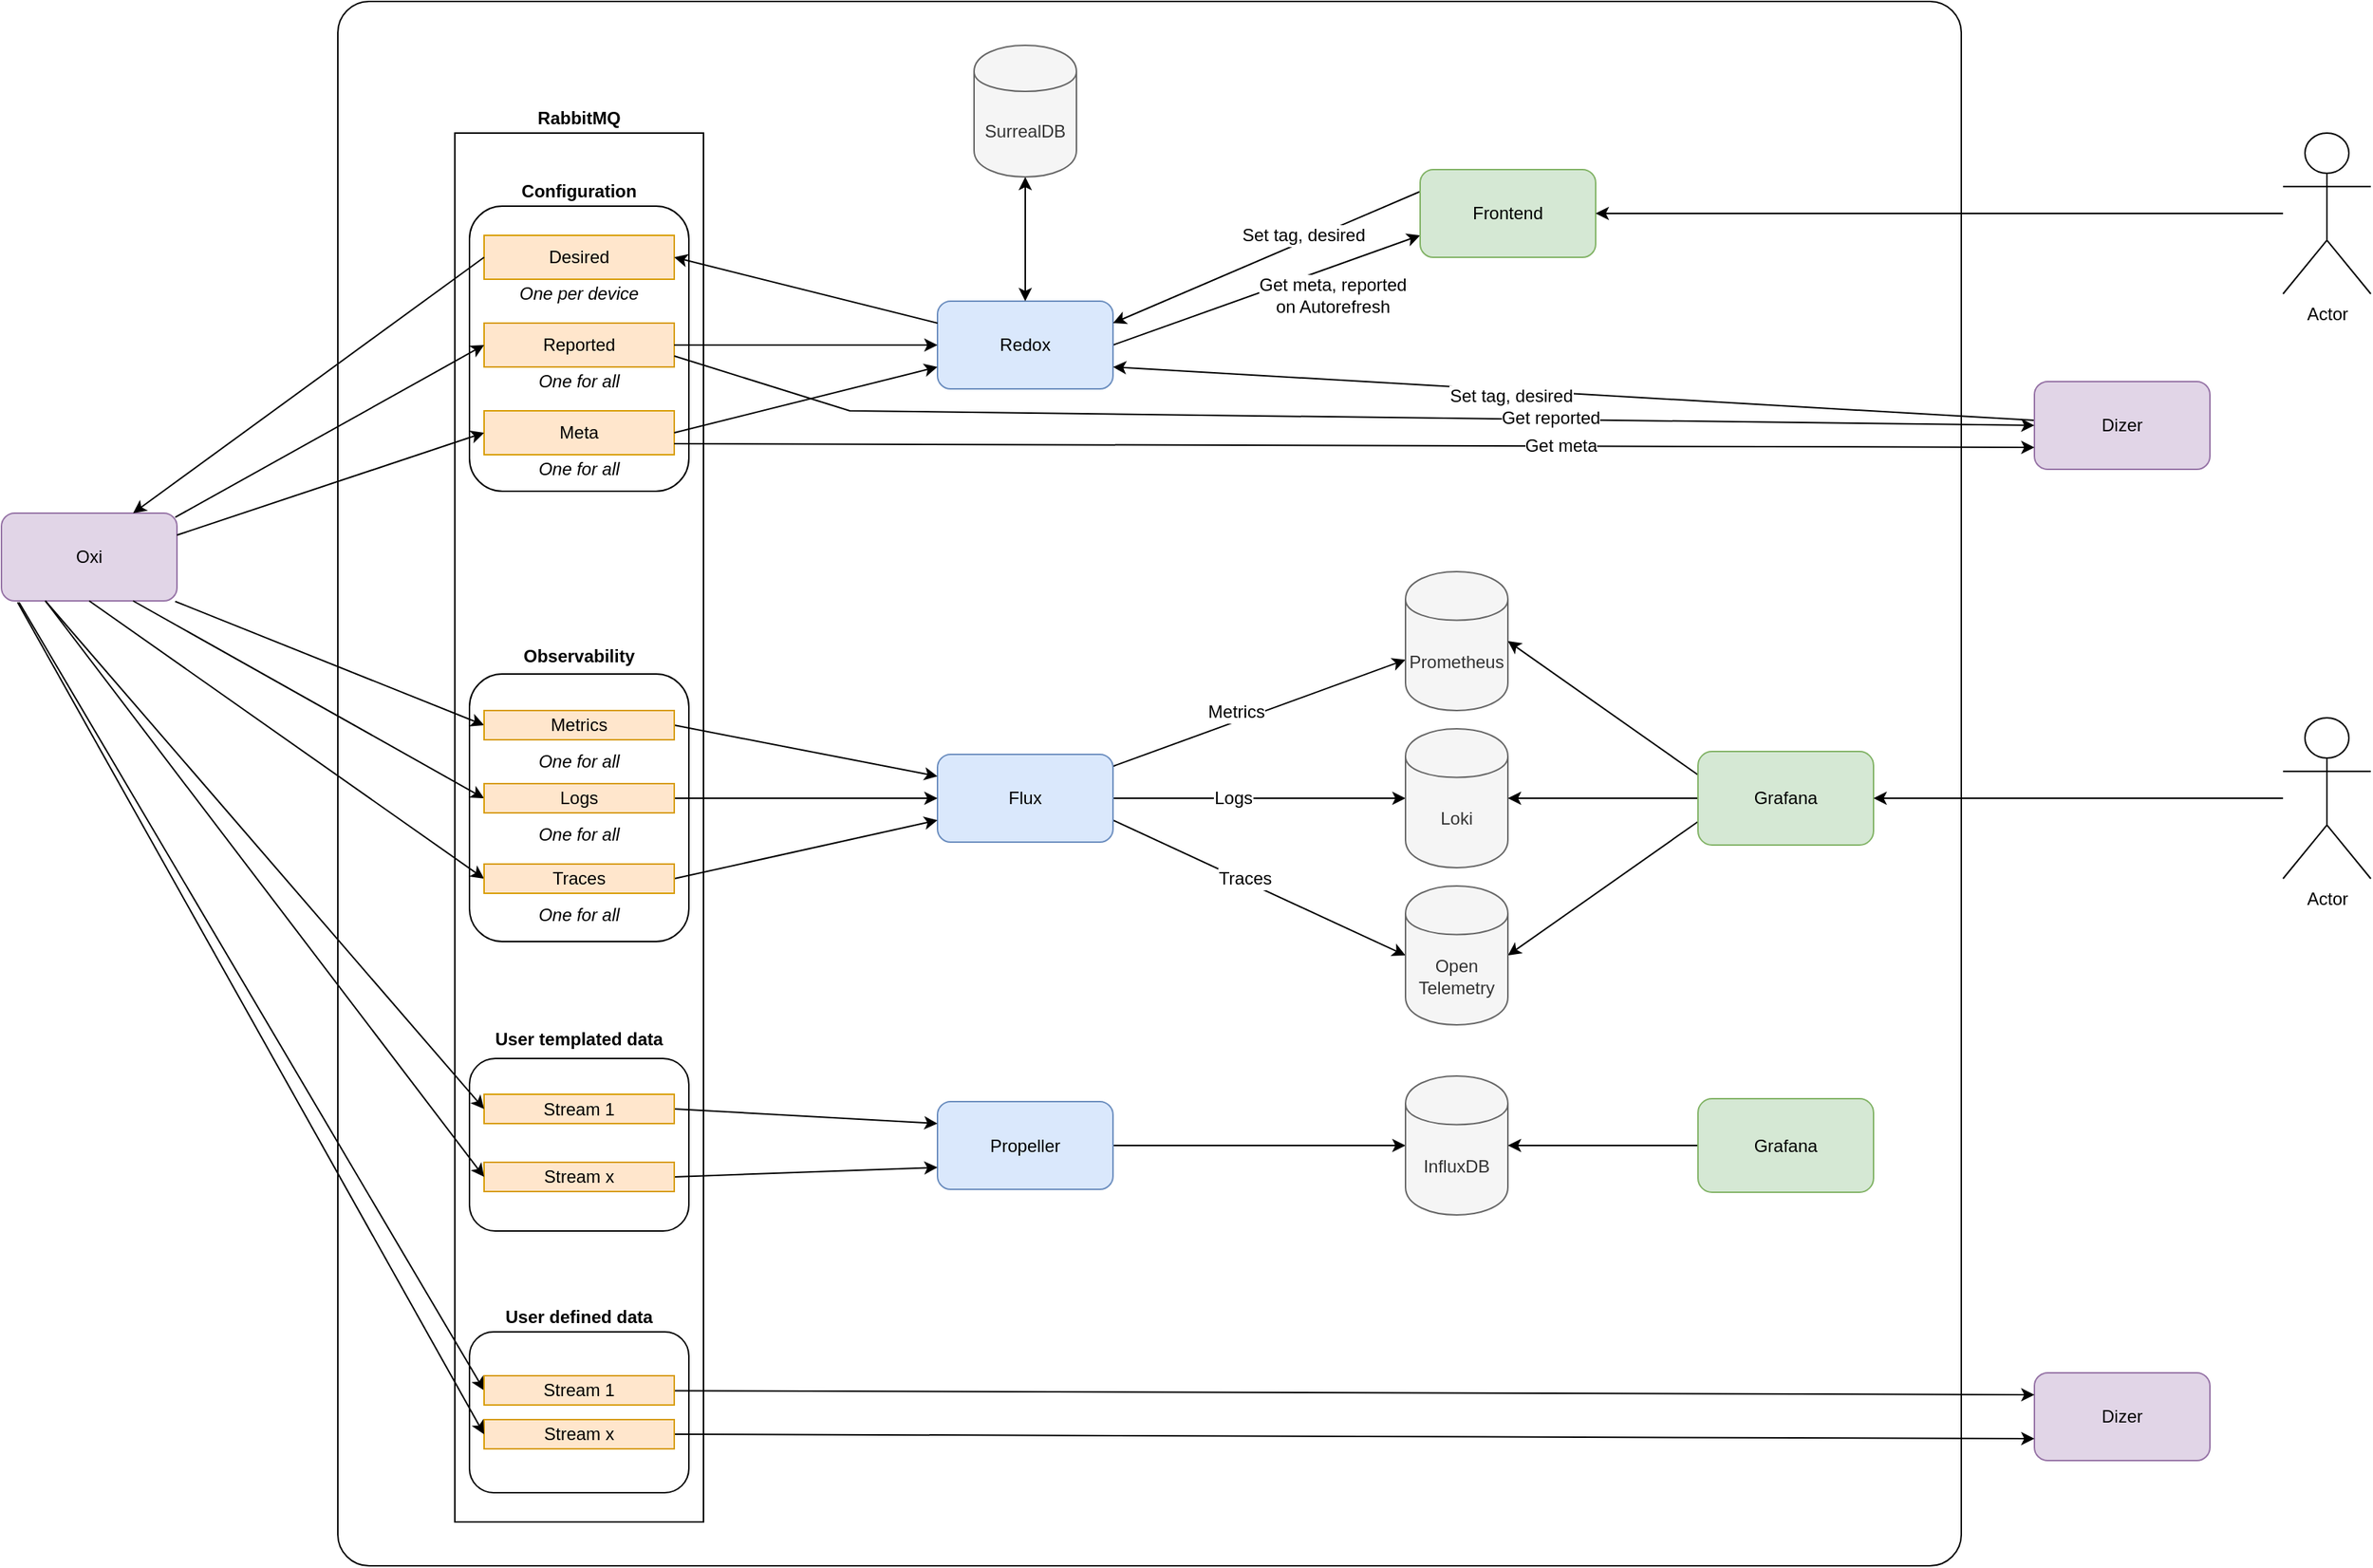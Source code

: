 <mxfile version="12.2.4" pages="1"><diagram id="x8eJD8o8SvKvfMZbxiiw" name="Page-1"><mxGraphModel dx="2643" dy="867" grid="1" gridSize="10" guides="1" tooltips="1" connect="1" arrows="1" fold="1" page="1" pageScale="1" pageWidth="850" pageHeight="1100" math="0" shadow="0"><root><mxCell id="0"/><mxCell id="1" parent="0"/><mxCell id="88" value="" style="rounded=1;whiteSpace=wrap;html=1;spacing=1;arcSize=2;" parent="1" vertex="1"><mxGeometry x="60" y="120" width="1110" height="1070" as="geometry"/></mxCell><mxCell id="53" value="" style="rounded=0;whiteSpace=wrap;html=1;fontStyle=1" parent="1" vertex="1"><mxGeometry x="140" y="210" width="170" height="950" as="geometry"/></mxCell><mxCell id="3" value="Oxi" style="rounded=1;whiteSpace=wrap;html=1;fillColor=#e1d5e7;strokeColor=#9673a6;" parent="1" vertex="1"><mxGeometry x="-170" y="470" width="120" height="60" as="geometry"/></mxCell><mxCell id="22" style="edgeStyle=none;rounded=0;orthogonalLoop=1;jettySize=auto;html=1;entryX=0;entryY=0.75;entryDx=0;entryDy=0;startArrow=none;startFill=0;endArrow=classic;endFill=1;exitX=1;exitY=0.5;exitDx=0;exitDy=0;" parent="1" source="10" target="21" edge="1"><mxGeometry relative="1" as="geometry"/></mxCell><mxCell id="27" value="Get meta, reported &lt;br&gt;on Autorefresh" style="text;html=1;resizable=0;points=[];align=center;verticalAlign=middle;labelBackgroundColor=#ffffff;" parent="22" vertex="1" connectable="0"><mxGeometry x="-0.357" y="-2" relative="1" as="geometry"><mxPoint x="81.5" y="-12.5" as="offset"/></mxGeometry></mxCell><mxCell id="10" value="Redox" style="rounded=1;whiteSpace=wrap;html=1;fillColor=#dae8fc;strokeColor=#6c8ebf;" parent="1" vertex="1"><mxGeometry x="470" y="325" width="120" height="60" as="geometry"/></mxCell><mxCell id="20" style="edgeStyle=none;rounded=0;orthogonalLoop=1;jettySize=auto;html=1;startArrow=classic;startFill=1;endArrow=classic;endFill=1;" parent="1" source="17" target="10" edge="1"><mxGeometry relative="1" as="geometry"/></mxCell><mxCell id="17" value="SurrealDB" style="shape=cylinder;whiteSpace=wrap;html=1;boundedLbl=1;backgroundOutline=1;fillColor=#f5f5f5;strokeColor=#666666;fontColor=#333333;" parent="1" vertex="1"><mxGeometry x="495" y="150" width="70" height="90" as="geometry"/></mxCell><mxCell id="24" style="edgeStyle=none;rounded=0;orthogonalLoop=1;jettySize=auto;html=1;exitX=0;exitY=0.25;exitDx=0;exitDy=0;entryX=1;entryY=0.25;entryDx=0;entryDy=0;startArrow=none;startFill=0;endArrow=classic;endFill=1;" parent="1" source="21" target="10" edge="1"><mxGeometry relative="1" as="geometry"/></mxCell><mxCell id="26" value="Set tag, desired" style="text;html=1;resizable=0;points=[];align=center;verticalAlign=middle;labelBackgroundColor=#ffffff;" parent="24" vertex="1" connectable="0"><mxGeometry x="0.115" y="-4" relative="1" as="geometry"><mxPoint x="38.5" y="-16.5" as="offset"/></mxGeometry></mxCell><mxCell id="21" value="Frontend" style="rounded=1;whiteSpace=wrap;html=1;fillColor=#d5e8d4;strokeColor=#82b366;" parent="1" vertex="1"><mxGeometry x="800" y="235" width="120" height="60" as="geometry"/></mxCell><mxCell id="25" style="edgeStyle=none;rounded=0;orthogonalLoop=1;jettySize=auto;html=1;entryX=1;entryY=0.75;entryDx=0;entryDy=0;startArrow=none;startFill=0;endArrow=classic;endFill=1;" parent="1" source="23" target="10" edge="1"><mxGeometry relative="1" as="geometry"/></mxCell><mxCell id="28" value="Set tag, desired" style="text;html=1;resizable=0;points=[];align=center;verticalAlign=middle;labelBackgroundColor=#ffffff;" parent="25" vertex="1" connectable="0"><mxGeometry x="0.137" y="4" relative="1" as="geometry"><mxPoint as="offset"/></mxGeometry></mxCell><mxCell id="23" value="Dizer" style="rounded=1;whiteSpace=wrap;html=1;fillColor=#e1d5e7;strokeColor=#9673a6;" parent="1" vertex="1"><mxGeometry x="1220" y="380" width="120" height="60" as="geometry"/></mxCell><mxCell id="46" style="edgeStyle=none;rounded=0;orthogonalLoop=1;jettySize=auto;html=1;startArrow=none;startFill=0;endArrow=classic;endFill=1;" parent="1" source="39" target="44" edge="1"><mxGeometry relative="1" as="geometry"/></mxCell><mxCell id="49" value="Metrics" style="text;html=1;resizable=0;points=[];align=center;verticalAlign=middle;labelBackgroundColor=#ffffff;" parent="46" vertex="1" connectable="0"><mxGeometry x="-0.14" y="6" relative="1" as="geometry"><mxPoint as="offset"/></mxGeometry></mxCell><mxCell id="47" style="edgeStyle=none;rounded=0;orthogonalLoop=1;jettySize=auto;html=1;exitX=1;exitY=0.5;exitDx=0;exitDy=0;entryX=0;entryY=0.5;entryDx=0;entryDy=0;startArrow=none;startFill=0;endArrow=classic;endFill=1;" parent="1" source="39" target="45" edge="1"><mxGeometry relative="1" as="geometry"/></mxCell><mxCell id="48" value="Logs" style="text;html=1;resizable=0;points=[];align=center;verticalAlign=middle;labelBackgroundColor=#ffffff;" parent="47" vertex="1" connectable="0"><mxGeometry x="-0.185" y="-4" relative="1" as="geometry"><mxPoint y="-4" as="offset"/></mxGeometry></mxCell><mxCell id="74" style="edgeStyle=none;rounded=0;orthogonalLoop=1;jettySize=auto;html=1;exitX=1;exitY=0.75;exitDx=0;exitDy=0;entryX=0;entryY=0.5;entryDx=0;entryDy=0;" parent="1" source="39" target="73" edge="1"><mxGeometry relative="1" as="geometry"/></mxCell><mxCell id="93" value="Traces" style="text;html=1;resizable=0;points=[];align=center;verticalAlign=middle;labelBackgroundColor=#ffffff;" parent="74" vertex="1" connectable="0"><mxGeometry x="-0.269" y="2" relative="1" as="geometry"><mxPoint x="15.5" y="8" as="offset"/></mxGeometry></mxCell><mxCell id="39" value="Flux" style="rounded=1;whiteSpace=wrap;html=1;fillColor=#dae8fc;strokeColor=#6c8ebf;" parent="1" vertex="1"><mxGeometry x="470" y="635" width="120" height="60" as="geometry"/></mxCell><mxCell id="44" value="Prometheus" style="shape=cylinder;whiteSpace=wrap;html=1;boundedLbl=1;backgroundOutline=1;fillColor=#f5f5f5;strokeColor=#666666;fontColor=#333333;" parent="1" vertex="1"><mxGeometry x="790" y="510" width="70" height="95" as="geometry"/></mxCell><mxCell id="45" value="Loki" style="shape=cylinder;whiteSpace=wrap;html=1;boundedLbl=1;backgroundOutline=1;fillColor=#f5f5f5;strokeColor=#666666;fontColor=#333333;" parent="1" vertex="1"><mxGeometry x="790" y="617.5" width="70" height="95" as="geometry"/></mxCell><mxCell id="51" style="edgeStyle=none;rounded=0;orthogonalLoop=1;jettySize=auto;html=1;exitX=0;exitY=0.25;exitDx=0;exitDy=0;entryX=1;entryY=0.5;entryDx=0;entryDy=0;startArrow=none;startFill=0;endArrow=classic;endFill=1;" parent="1" source="50" target="44" edge="1"><mxGeometry relative="1" as="geometry"/></mxCell><mxCell id="52" style="edgeStyle=none;rounded=0;orthogonalLoop=1;jettySize=auto;html=1;exitX=0;exitY=0.5;exitDx=0;exitDy=0;entryX=1;entryY=0.5;entryDx=0;entryDy=0;startArrow=none;startFill=0;endArrow=classic;endFill=1;" parent="1" source="50" target="45" edge="1"><mxGeometry relative="1" as="geometry"/></mxCell><mxCell id="75" style="edgeStyle=none;rounded=0;orthogonalLoop=1;jettySize=auto;html=1;exitX=0;exitY=0.75;exitDx=0;exitDy=0;entryX=1;entryY=0.5;entryDx=0;entryDy=0;" parent="1" source="50" target="73" edge="1"><mxGeometry relative="1" as="geometry"/></mxCell><mxCell id="50" value="Grafana" style="rounded=1;whiteSpace=wrap;html=1;fillColor=#d5e8d4;strokeColor=#82b366;" parent="1" vertex="1"><mxGeometry x="990" y="633" width="120" height="64" as="geometry"/></mxCell><mxCell id="61" style="edgeStyle=orthogonalEdgeStyle;rounded=0;orthogonalLoop=1;jettySize=auto;html=1;" parent="1" source="60" target="21" edge="1"><mxGeometry relative="1" as="geometry"/></mxCell><mxCell id="60" value="Actor" style="shape=umlActor;verticalLabelPosition=bottom;labelBackgroundColor=#ffffff;verticalAlign=top;html=1;outlineConnect=0;" parent="1" vertex="1"><mxGeometry x="1390" y="210" width="60" height="110" as="geometry"/></mxCell><mxCell id="62" value="Dizer" style="rounded=1;whiteSpace=wrap;html=1;fillColor=#e1d5e7;strokeColor=#9673a6;" parent="1" vertex="1"><mxGeometry x="1220" y="1058" width="120" height="60" as="geometry"/></mxCell><mxCell id="73" value="Open&lt;br&gt;Telemetry" style="shape=cylinder;whiteSpace=wrap;html=1;boundedLbl=1;backgroundOutline=1;fillColor=#f5f5f5;strokeColor=#666666;fontColor=#333333;" parent="1" vertex="1"><mxGeometry x="790" y="725" width="70" height="95" as="geometry"/></mxCell><mxCell id="76" value="&lt;b&gt;RabbitMQ&lt;/b&gt;" style="text;html=1;strokeColor=none;fillColor=none;align=center;verticalAlign=middle;whiteSpace=wrap;rounded=0;" parent="1" vertex="1"><mxGeometry x="140" y="190" width="170" height="20" as="geometry"/></mxCell><mxCell id="78" value="" style="rounded=1;whiteSpace=wrap;html=1;" parent="1" vertex="1"><mxGeometry x="150" y="260" width="150" height="195" as="geometry"/></mxCell><mxCell id="4" value="Desired" style="rounded=0;whiteSpace=wrap;html=1;fillColor=#ffe6cc;strokeColor=#d79b00;" parent="1" vertex="1"><mxGeometry x="160" y="280" width="130" height="30" as="geometry"/></mxCell><mxCell id="5" value="Reported" style="rounded=0;whiteSpace=wrap;html=1;fillColor=#ffe6cc;strokeColor=#d79b00;" parent="1" vertex="1"><mxGeometry x="160" y="340" width="130" height="30" as="geometry"/></mxCell><mxCell id="6" value="Meta" style="rounded=0;whiteSpace=wrap;html=1;fillColor=#ffe6cc;strokeColor=#d79b00;" parent="1" vertex="1"><mxGeometry x="160" y="400" width="130" height="30" as="geometry"/></mxCell><mxCell id="57" value="&lt;i&gt;One for all&lt;/i&gt;" style="text;html=1;strokeColor=none;fillColor=none;align=center;verticalAlign=middle;whiteSpace=wrap;rounded=0;" parent="1" vertex="1"><mxGeometry x="160" y="430" width="130" height="20" as="geometry"/></mxCell><mxCell id="58" value="&lt;i&gt;One for all&lt;/i&gt;" style="text;html=1;strokeColor=none;fillColor=none;align=center;verticalAlign=middle;whiteSpace=wrap;rounded=0;" parent="1" vertex="1"><mxGeometry x="160" y="370" width="130" height="20" as="geometry"/></mxCell><mxCell id="59" value="&lt;i&gt;One per device&lt;/i&gt;" style="text;html=1;strokeColor=none;fillColor=none;align=center;verticalAlign=middle;whiteSpace=wrap;rounded=0;" parent="1" vertex="1"><mxGeometry x="160" y="310" width="130" height="20" as="geometry"/></mxCell><mxCell id="7" style="rounded=0;orthogonalLoop=1;jettySize=auto;html=1;entryX=0;entryY=0.5;entryDx=0;entryDy=0;startArrow=classic;startFill=1;endArrow=none;endFill=0;exitX=0.75;exitY=0;exitDx=0;exitDy=0;" parent="1" source="3" target="4" edge="1"><mxGeometry relative="1" as="geometry"/></mxCell><mxCell id="8" style="rounded=0;orthogonalLoop=1;jettySize=auto;html=1;entryX=0;entryY=0.5;entryDx=0;entryDy=0;exitX=0.99;exitY=0.047;exitDx=0;exitDy=0;exitPerimeter=0;" parent="1" source="3" target="5" edge="1"><mxGeometry relative="1" as="geometry"/></mxCell><mxCell id="9" style="rounded=0;orthogonalLoop=1;jettySize=auto;html=1;entryX=0;entryY=0.5;entryDx=0;entryDy=0;exitX=1;exitY=0.25;exitDx=0;exitDy=0;" parent="1" source="3" target="6" edge="1"><mxGeometry relative="1" as="geometry"/></mxCell><mxCell id="13" style="edgeStyle=none;rounded=0;orthogonalLoop=1;jettySize=auto;html=1;startArrow=none;startFill=0;endArrow=classic;endFill=1;" parent="1" source="5" target="10" edge="1"><mxGeometry relative="1" as="geometry"/></mxCell><mxCell id="30" style="edgeStyle=none;rounded=0;orthogonalLoop=1;jettySize=auto;html=1;entryX=0;entryY=0.5;entryDx=0;entryDy=0;startArrow=none;startFill=0;endArrow=classic;endFill=1;exitX=1;exitY=0.75;exitDx=0;exitDy=0;" parent="1" source="5" target="23" edge="1"><mxGeometry relative="1" as="geometry"><Array as="points"><mxPoint x="410" y="400"/></Array></mxGeometry></mxCell><mxCell id="31" value="Get reported" style="text;html=1;resizable=0;points=[];align=center;verticalAlign=middle;labelBackgroundColor=#ffffff;" parent="30" vertex="1" connectable="0"><mxGeometry x="0.291" y="1" relative="1" as="geometry"><mxPoint as="offset"/></mxGeometry></mxCell><mxCell id="12" style="edgeStyle=none;rounded=0;orthogonalLoop=1;jettySize=auto;html=1;entryX=0;entryY=0.75;entryDx=0;entryDy=0;startArrow=none;startFill=0;endArrow=classic;endFill=1;exitX=1;exitY=0.5;exitDx=0;exitDy=0;" parent="1" source="6" target="10" edge="1"><mxGeometry relative="1" as="geometry"/></mxCell><mxCell id="29" style="edgeStyle=none;rounded=0;orthogonalLoop=1;jettySize=auto;html=1;startArrow=none;startFill=0;endArrow=classic;endFill=1;exitX=1;exitY=0.75;exitDx=0;exitDy=0;entryX=0;entryY=0.75;entryDx=0;entryDy=0;" parent="1" source="6" target="23" edge="1"><mxGeometry relative="1" as="geometry"/></mxCell><mxCell id="32" value="Get meta" style="text;html=1;resizable=0;points=[];align=center;verticalAlign=middle;labelBackgroundColor=#ffffff;" parent="29" vertex="1" connectable="0"><mxGeometry x="0.302" relative="1" as="geometry"><mxPoint as="offset"/></mxGeometry></mxCell><mxCell id="14" style="edgeStyle=none;rounded=0;orthogonalLoop=1;jettySize=auto;html=1;entryX=1;entryY=0.5;entryDx=0;entryDy=0;startArrow=none;startFill=0;endArrow=classic;endFill=1;exitX=0;exitY=0.25;exitDx=0;exitDy=0;" parent="1" source="10" target="4" edge="1"><mxGeometry relative="1" as="geometry"/></mxCell><mxCell id="79" value="&lt;b&gt;Configuration&lt;/b&gt;" style="text;html=1;strokeColor=none;fillColor=none;align=center;verticalAlign=middle;whiteSpace=wrap;rounded=0;" parent="1" vertex="1"><mxGeometry x="140" y="240" width="170" height="20" as="geometry"/></mxCell><mxCell id="80" value="" style="rounded=1;whiteSpace=wrap;html=1;" parent="1" vertex="1"><mxGeometry x="150" y="580" width="150" height="183" as="geometry"/></mxCell><mxCell id="37" style="edgeStyle=none;rounded=0;orthogonalLoop=1;jettySize=auto;html=1;exitX=0.75;exitY=1;exitDx=0;exitDy=0;entryX=0;entryY=0.5;entryDx=0;entryDy=0;startArrow=none;startFill=0;endArrow=classic;endFill=1;" parent="1" source="3" target="35" edge="1"><mxGeometry relative="1" as="geometry"/></mxCell><mxCell id="38" style="edgeStyle=none;rounded=0;orthogonalLoop=1;jettySize=auto;html=1;entryX=0;entryY=0.5;entryDx=0;entryDy=0;startArrow=none;startFill=0;endArrow=classic;endFill=1;exitX=0.99;exitY=1.006;exitDx=0;exitDy=0;exitPerimeter=0;" parent="1" source="3" target="34" edge="1"><mxGeometry relative="1" as="geometry"/></mxCell><mxCell id="67" style="rounded=0;orthogonalLoop=1;jettySize=auto;html=1;exitX=0.5;exitY=1;exitDx=0;exitDy=0;entryX=0;entryY=0.5;entryDx=0;entryDy=0;" parent="1" source="3" target="68" edge="1"><mxGeometry relative="1" as="geometry"/></mxCell><mxCell id="41" style="edgeStyle=none;rounded=0;orthogonalLoop=1;jettySize=auto;html=1;exitX=1;exitY=0.5;exitDx=0;exitDy=0;entryX=0;entryY=0.25;entryDx=0;entryDy=0;startArrow=none;startFill=0;endArrow=classic;endFill=1;" parent="1" source="34" target="39" edge="1"><mxGeometry relative="1" as="geometry"/></mxCell><mxCell id="34" value="Metrics" style="rounded=0;whiteSpace=wrap;html=1;fillColor=#ffe6cc;strokeColor=#d79b00;" parent="1" vertex="1"><mxGeometry x="160" y="605" width="130" height="20" as="geometry"/></mxCell><mxCell id="42" style="edgeStyle=none;rounded=0;orthogonalLoop=1;jettySize=auto;html=1;exitX=1;exitY=0.5;exitDx=0;exitDy=0;entryX=0;entryY=0.5;entryDx=0;entryDy=0;startArrow=none;startFill=0;endArrow=classic;endFill=1;" parent="1" source="35" target="39" edge="1"><mxGeometry relative="1" as="geometry"/></mxCell><mxCell id="35" value="Logs" style="rounded=0;whiteSpace=wrap;html=1;fillColor=#ffe6cc;strokeColor=#d79b00;" parent="1" vertex="1"><mxGeometry x="160" y="655" width="130" height="20" as="geometry"/></mxCell><mxCell id="55" value="&lt;i&gt;One for all&lt;/i&gt;" style="text;html=1;strokeColor=none;fillColor=none;align=center;verticalAlign=middle;whiteSpace=wrap;rounded=0;" parent="1" vertex="1"><mxGeometry x="160" y="635" width="130" height="10" as="geometry"/></mxCell><mxCell id="56" value="&lt;i&gt;One for all&lt;/i&gt;" style="text;html=1;strokeColor=none;fillColor=none;align=center;verticalAlign=middle;whiteSpace=wrap;rounded=0;" parent="1" vertex="1"><mxGeometry x="160" y="685" width="130" height="10" as="geometry"/></mxCell><mxCell id="71" style="edgeStyle=none;rounded=0;orthogonalLoop=1;jettySize=auto;html=1;entryX=0;entryY=0.75;entryDx=0;entryDy=0;exitX=1;exitY=0.5;exitDx=0;exitDy=0;" parent="1" source="68" target="39" edge="1"><mxGeometry relative="1" as="geometry"/></mxCell><mxCell id="68" value="Traces" style="rounded=0;whiteSpace=wrap;html=1;fillColor=#ffe6cc;strokeColor=#d79b00;" parent="1" vertex="1"><mxGeometry x="160" y="710" width="130" height="20" as="geometry"/></mxCell><mxCell id="69" value="&lt;i&gt;One for all&lt;/i&gt;" style="text;html=1;strokeColor=none;fillColor=none;align=center;verticalAlign=middle;whiteSpace=wrap;rounded=0;" parent="1" vertex="1"><mxGeometry x="160" y="740" width="130" height="10" as="geometry"/></mxCell><mxCell id="82" value="&lt;b&gt;Observability&lt;/b&gt;" style="text;html=1;strokeColor=none;fillColor=none;align=center;verticalAlign=middle;whiteSpace=wrap;rounded=0;" parent="1" vertex="1"><mxGeometry x="140" y="557.5" width="170" height="20" as="geometry"/></mxCell><mxCell id="83" value="" style="rounded=1;whiteSpace=wrap;html=1;" parent="1" vertex="1"><mxGeometry x="150" y="1030" width="150" height="110" as="geometry"/></mxCell><mxCell id="72" style="edgeStyle=none;rounded=0;orthogonalLoop=1;jettySize=auto;html=1;exitX=0.1;exitY=1.017;exitDx=0;exitDy=0;entryX=0;entryY=0.5;entryDx=0;entryDy=0;exitPerimeter=0;" parent="1" source="3" target="64" edge="1"><mxGeometry relative="1" as="geometry"/></mxCell><mxCell id="66" style="rounded=0;orthogonalLoop=1;jettySize=auto;html=1;entryX=0;entryY=0.25;entryDx=0;entryDy=0;" parent="1" source="64" target="62" edge="1"><mxGeometry relative="1" as="geometry"/></mxCell><mxCell id="64" value="Stream 1" style="rounded=0;whiteSpace=wrap;html=1;fillColor=#ffe6cc;strokeColor=#d79b00;" parent="1" vertex="1"><mxGeometry x="160" y="1060" width="130" height="20" as="geometry"/></mxCell><mxCell id="84" value="&lt;b&gt;User defined data&lt;/b&gt;" style="text;html=1;strokeColor=none;fillColor=none;align=center;verticalAlign=middle;whiteSpace=wrap;rounded=0;" parent="1" vertex="1"><mxGeometry x="140" y="1010" width="170" height="20" as="geometry"/></mxCell><mxCell id="87" style="edgeStyle=none;rounded=0;orthogonalLoop=1;jettySize=auto;html=1;" parent="1" source="85" target="50" edge="1"><mxGeometry relative="1" as="geometry"/></mxCell><mxCell id="85" value="Actor" style="shape=umlActor;verticalLabelPosition=bottom;labelBackgroundColor=#ffffff;verticalAlign=top;html=1;outlineConnect=0;" parent="1" vertex="1"><mxGeometry x="1390" y="610" width="60" height="110" as="geometry"/></mxCell><mxCell id="91" style="edgeStyle=none;rounded=0;orthogonalLoop=1;jettySize=auto;html=1;entryX=0;entryY=0.75;entryDx=0;entryDy=0;exitX=1;exitY=0.5;exitDx=0;exitDy=0;" parent="1" source="89" target="62" edge="1"><mxGeometry relative="1" as="geometry"/></mxCell><mxCell id="89" value="Stream x" style="rounded=0;whiteSpace=wrap;html=1;fillColor=#ffe6cc;strokeColor=#d79b00;" parent="1" vertex="1"><mxGeometry x="160" y="1090" width="130" height="20" as="geometry"/></mxCell><mxCell id="92" style="edgeStyle=none;rounded=0;orthogonalLoop=1;jettySize=auto;html=1;exitX=0.092;exitY=1.017;exitDx=0;exitDy=0;entryX=0;entryY=0.5;entryDx=0;entryDy=0;exitPerimeter=0;" parent="1" source="3" target="89" edge="1"><mxGeometry relative="1" as="geometry"/></mxCell><mxCell id="120" style="edgeStyle=none;rounded=0;orthogonalLoop=1;jettySize=auto;html=1;" parent="1" source="101" target="117" edge="1"><mxGeometry relative="1" as="geometry"/></mxCell><mxCell id="101" value="Propeller" style="rounded=1;whiteSpace=wrap;html=1;fillColor=#dae8fc;strokeColor=#6c8ebf;" parent="1" vertex="1"><mxGeometry x="470" y="872.5" width="120" height="60" as="geometry"/></mxCell><mxCell id="102" value="" style="rounded=1;whiteSpace=wrap;html=1;" parent="1" vertex="1"><mxGeometry x="150" y="843" width="150" height="118" as="geometry"/></mxCell><mxCell id="103" style="edgeStyle=none;rounded=0;orthogonalLoop=1;jettySize=auto;html=1;exitX=1;exitY=0.5;exitDx=0;exitDy=0;entryX=0;entryY=0.25;entryDx=0;entryDy=0;startArrow=none;startFill=0;endArrow=classic;endFill=1;" parent="1" source="104" target="101" edge="1"><mxGeometry relative="1" as="geometry"/></mxCell><mxCell id="104" value="Stream 1" style="rounded=0;whiteSpace=wrap;html=1;fillColor=#ffe6cc;strokeColor=#d79b00;" parent="1" vertex="1"><mxGeometry x="160" y="867.5" width="130" height="20" as="geometry"/></mxCell><mxCell id="105" style="edgeStyle=none;rounded=0;orthogonalLoop=1;jettySize=auto;html=1;exitX=1;exitY=0.5;exitDx=0;exitDy=0;entryX=0;entryY=0.75;entryDx=0;entryDy=0;startArrow=none;startFill=0;endArrow=classic;endFill=1;" parent="1" source="115" target="101" edge="1"><mxGeometry relative="1" as="geometry"><mxPoint x="290" y="927.5" as="sourcePoint"/></mxGeometry></mxCell><mxCell id="112" value="&lt;b&gt;User templated data&lt;/b&gt;" style="text;html=1;strokeColor=none;fillColor=none;align=center;verticalAlign=middle;whiteSpace=wrap;rounded=0;" parent="1" vertex="1"><mxGeometry x="140" y="820" width="170" height="20" as="geometry"/></mxCell><mxCell id="115" value="Stream x" style="rounded=0;whiteSpace=wrap;html=1;fillColor=#ffe6cc;strokeColor=#d79b00;" parent="1" vertex="1"><mxGeometry x="160" y="914" width="130" height="20" as="geometry"/></mxCell><mxCell id="113" style="edgeStyle=none;rounded=0;orthogonalLoop=1;jettySize=auto;html=1;exitX=0.25;exitY=1;exitDx=0;exitDy=0;entryX=0;entryY=0.5;entryDx=0;entryDy=0;" parent="1" source="3" target="104" edge="1"><mxGeometry relative="1" as="geometry"/></mxCell><mxCell id="114" style="edgeStyle=none;rounded=0;orthogonalLoop=1;jettySize=auto;html=1;exitX=0.25;exitY=1;exitDx=0;exitDy=0;entryX=0;entryY=0.5;entryDx=0;entryDy=0;" parent="1" source="3" target="115" edge="1"><mxGeometry relative="1" as="geometry"><mxPoint x="10" y="770" as="targetPoint"/></mxGeometry></mxCell><mxCell id="117" value="InfluxDB" style="shape=cylinder;whiteSpace=wrap;html=1;boundedLbl=1;backgroundOutline=1;fillColor=#f5f5f5;strokeColor=#666666;fontColor=#333333;" parent="1" vertex="1"><mxGeometry x="790" y="855" width="70" height="95" as="geometry"/></mxCell><mxCell id="119" style="edgeStyle=none;rounded=0;orthogonalLoop=1;jettySize=auto;html=1;" parent="1" source="118" target="117" edge="1"><mxGeometry relative="1" as="geometry"/></mxCell><mxCell id="118" value="Grafana" style="rounded=1;whiteSpace=wrap;html=1;fillColor=#d5e8d4;strokeColor=#82b366;" parent="1" vertex="1"><mxGeometry x="990" y="870.5" width="120" height="64" as="geometry"/></mxCell></root></mxGraphModel></diagram></mxfile>